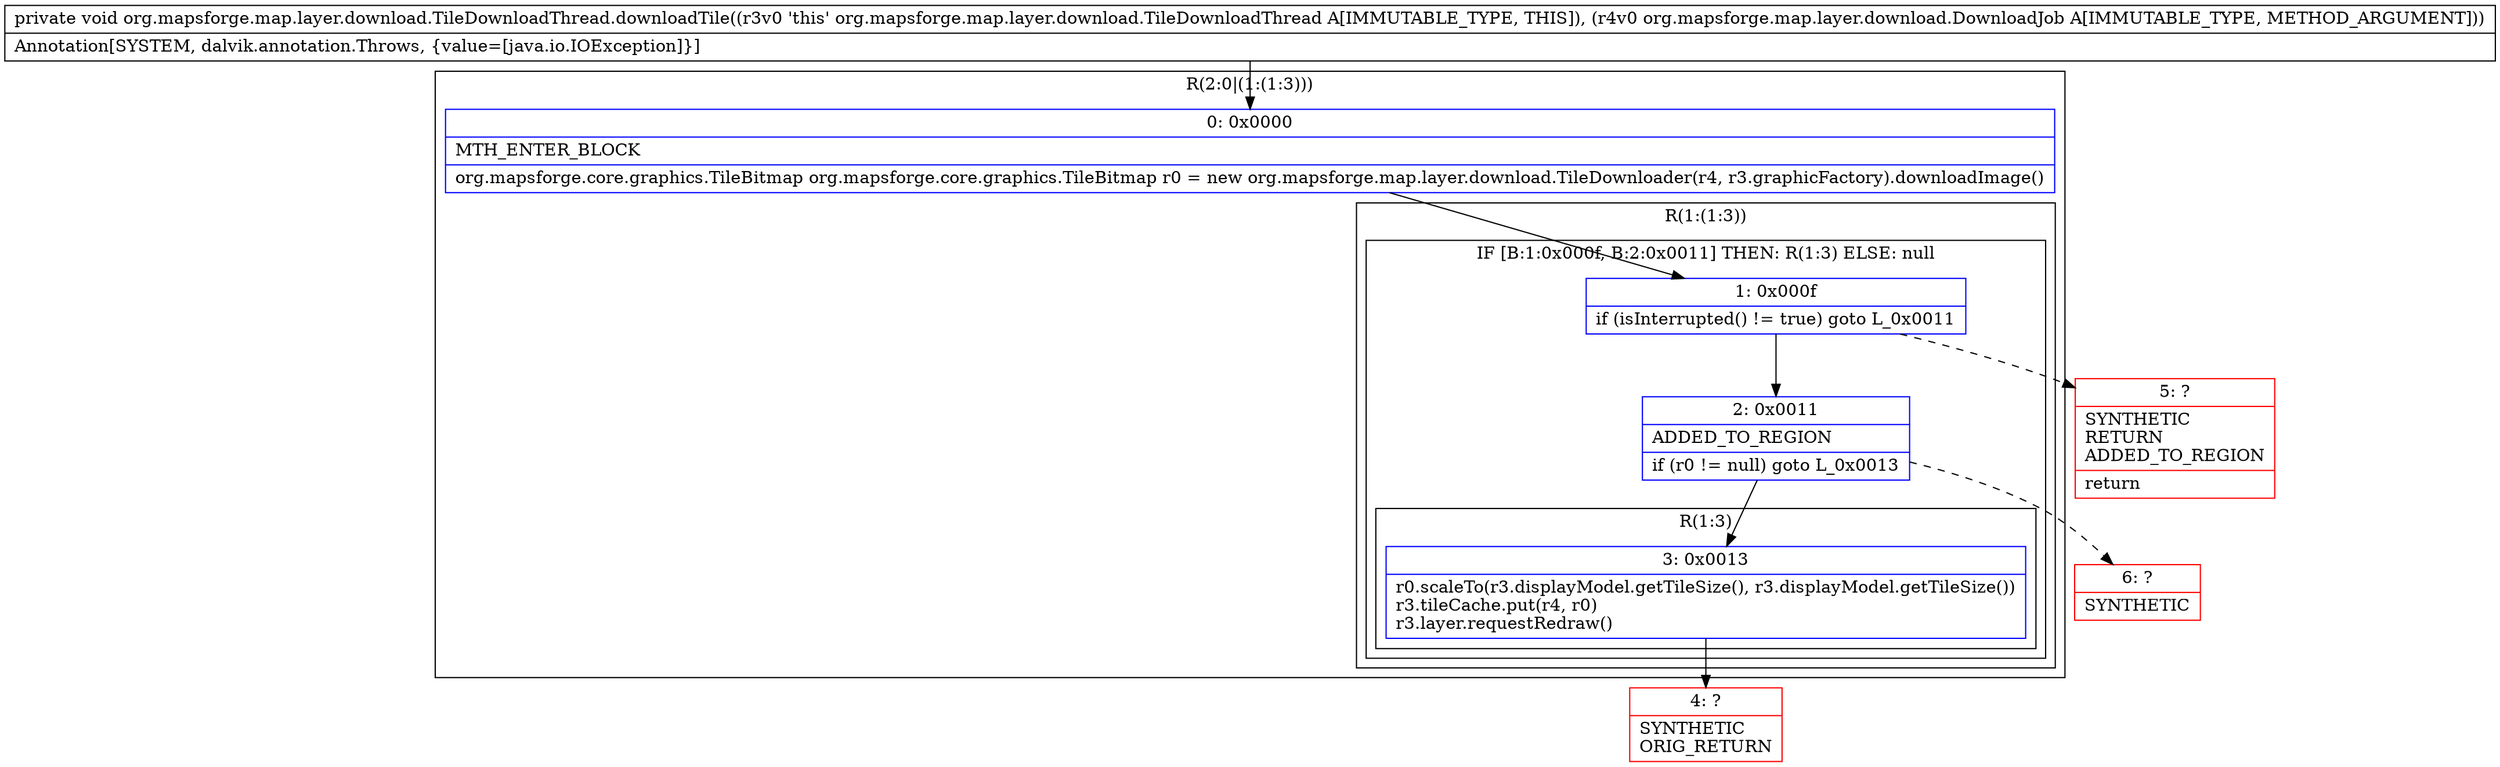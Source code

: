 digraph "CFG fororg.mapsforge.map.layer.download.TileDownloadThread.downloadTile(Lorg\/mapsforge\/map\/layer\/download\/DownloadJob;)V" {
subgraph cluster_Region_498823933 {
label = "R(2:0|(1:(1:3)))";
node [shape=record,color=blue];
Node_0 [shape=record,label="{0\:\ 0x0000|MTH_ENTER_BLOCK\l|org.mapsforge.core.graphics.TileBitmap org.mapsforge.core.graphics.TileBitmap r0 = new org.mapsforge.map.layer.download.TileDownloader(r4, r3.graphicFactory).downloadImage()\l}"];
subgraph cluster_Region_2105149079 {
label = "R(1:(1:3))";
node [shape=record,color=blue];
subgraph cluster_IfRegion_1354555774 {
label = "IF [B:1:0x000f, B:2:0x0011] THEN: R(1:3) ELSE: null";
node [shape=record,color=blue];
Node_1 [shape=record,label="{1\:\ 0x000f|if (isInterrupted() != true) goto L_0x0011\l}"];
Node_2 [shape=record,label="{2\:\ 0x0011|ADDED_TO_REGION\l|if (r0 != null) goto L_0x0013\l}"];
subgraph cluster_Region_456329284 {
label = "R(1:3)";
node [shape=record,color=blue];
Node_3 [shape=record,label="{3\:\ 0x0013|r0.scaleTo(r3.displayModel.getTileSize(), r3.displayModel.getTileSize())\lr3.tileCache.put(r4, r0)\lr3.layer.requestRedraw()\l}"];
}
}
}
}
Node_4 [shape=record,color=red,label="{4\:\ ?|SYNTHETIC\lORIG_RETURN\l}"];
Node_5 [shape=record,color=red,label="{5\:\ ?|SYNTHETIC\lRETURN\lADDED_TO_REGION\l|return\l}"];
Node_6 [shape=record,color=red,label="{6\:\ ?|SYNTHETIC\l}"];
MethodNode[shape=record,label="{private void org.mapsforge.map.layer.download.TileDownloadThread.downloadTile((r3v0 'this' org.mapsforge.map.layer.download.TileDownloadThread A[IMMUTABLE_TYPE, THIS]), (r4v0 org.mapsforge.map.layer.download.DownloadJob A[IMMUTABLE_TYPE, METHOD_ARGUMENT]))  | Annotation[SYSTEM, dalvik.annotation.Throws, \{value=[java.io.IOException]\}]\l}"];
MethodNode -> Node_0;
Node_0 -> Node_1;
Node_1 -> Node_2;
Node_1 -> Node_5[style=dashed];
Node_2 -> Node_3;
Node_2 -> Node_6[style=dashed];
Node_3 -> Node_4;
}

